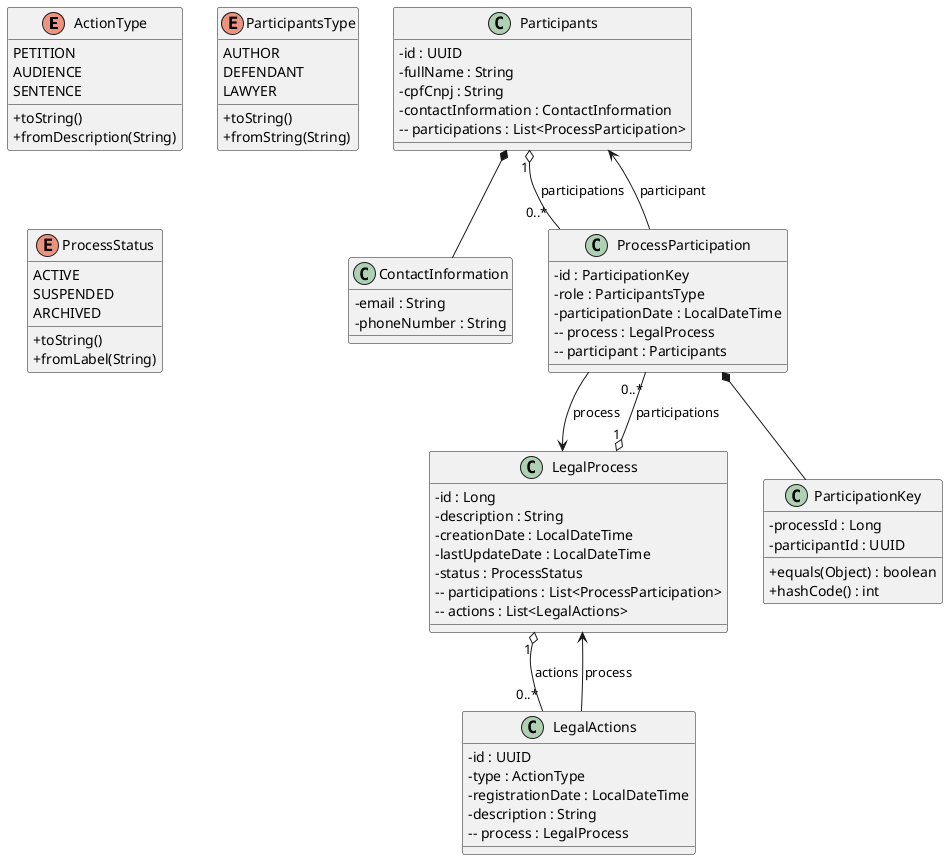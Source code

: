 @startuml
skinparam classAttributeIconSize 0

' ENUMS
enum ActionType {
    PETITION
    AUDIENCE
    SENTENCE
    + toString()
    + fromDescription(String)
}

enum ParticipantsType {
    AUTHOR
    DEFENDANT
    LAWYER
    + toString()
    + fromString(String)
}

enum ProcessStatus {
    ACTIVE
    SUSPENDED
    ARCHIVED
    + toString()
    + fromLabel(String)
}

' EMBEDDABLES
class ContactInformation {
    - email : String
    - phoneNumber : String
}

class ParticipationKey {
    - processId : Long
    - participantId : UUID
    + equals(Object) : boolean
    + hashCode() : int
}

' ENTITIES
class LegalProcess {
    - id : Long
    - description : String
    - creationDate : LocalDateTime
    - lastUpdateDate : LocalDateTime
    - status : ProcessStatus
    -- participations : List<ProcessParticipation>
    -- actions : List<LegalActions>
}

class Participants {
    - id : UUID
    - fullName : String
    - cpfCnpj : String
    - contactInformation : ContactInformation
    -- participations : List<ProcessParticipation>
}

class ProcessParticipation {
    - id : ParticipationKey
    - role : ParticipantsType
    - participationDate : LocalDateTime
    -- process : LegalProcess
    -- participant : Participants
}

class LegalActions {
    - id : UUID
    - type : ActionType
    - registrationDate : LocalDateTime
    - description : String
    -- process : LegalProcess
}

' RELATIONSHIPS

' LegalProcess ----< ProcessParticipation
LegalProcess "1" o-- "0..*" ProcessParticipation : participations

' Participants ----< ProcessParticipation
Participants "1" o-- "0..*" ProcessParticipation : participations

' LegalProcess ----< LegalActions
LegalProcess "1" o-- "0..*" LegalActions : actions

' ProcessParticipation --> ParticipationKey
ProcessParticipation *-- ParticipationKey

' Participants --> ContactInformation
Participants *-- ContactInformation

' LegalActions --> LegalProcess
LegalActions --> LegalProcess : process

' ProcessParticipation --> LegalProcess
ProcessParticipation --> LegalProcess : process

' ProcessParticipation --> Participants
ProcessParticipation --> Participants : participant

@enduml
